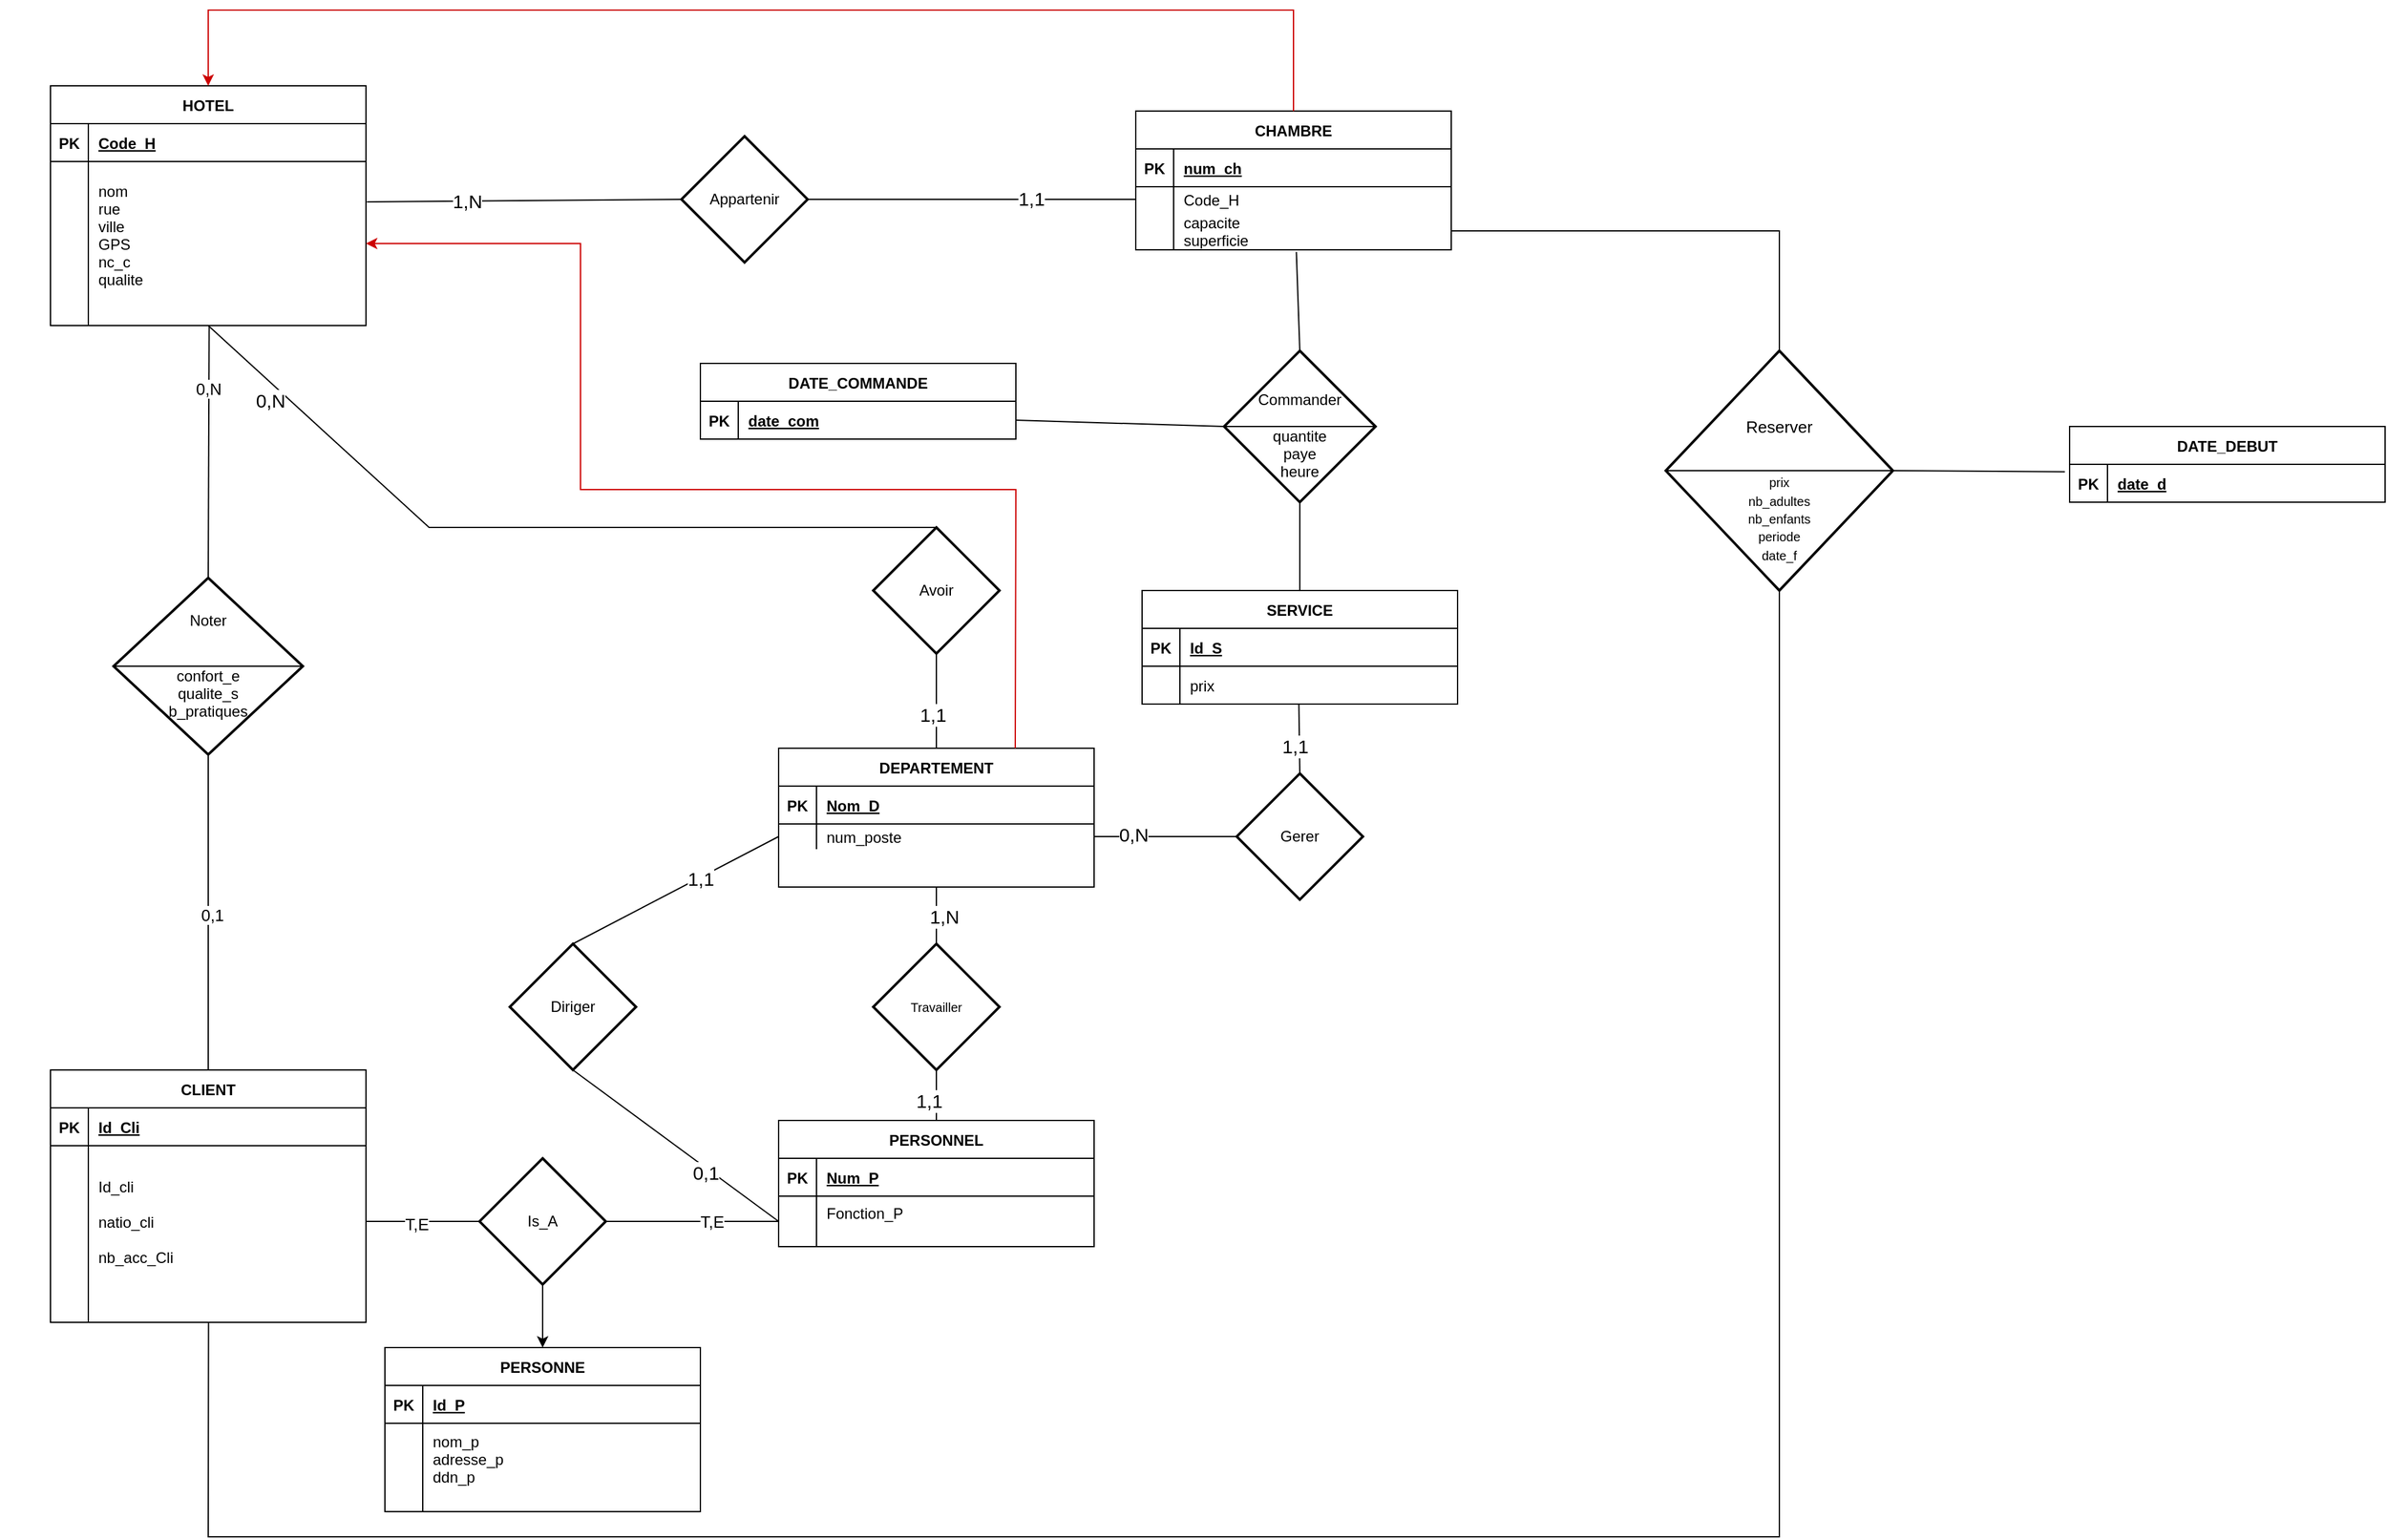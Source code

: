 <mxfile version="22.1.3" type="github">
  <diagram name="Page-1" id="8zFh8N0dXSdFzpwfQywQ">
    <mxGraphModel dx="3069" dy="2373" grid="1" gridSize="10" guides="1" tooltips="1" connect="1" arrows="1" fold="1" page="1" pageScale="1" pageWidth="827" pageHeight="1169" background="#FFFFFF" math="0" shadow="0">
      <root>
        <mxCell id="0" />
        <mxCell id="1" parent="0" />
        <mxCell id="OYuYef5FI9lCqOR2c31m-23" value="HOTEL" style="shape=table;startSize=30;container=1;collapsible=1;childLayout=tableLayout;fixedRows=1;rowLines=0;fontStyle=1;align=center;resizeLast=1;" parent="1" vertex="1">
          <mxGeometry width="250" height="190" as="geometry" />
        </mxCell>
        <mxCell id="OYuYef5FI9lCqOR2c31m-24" value="" style="shape=partialRectangle;collapsible=0;dropTarget=0;pointerEvents=0;fillColor=none;points=[[0,0.5],[1,0.5]];portConstraint=eastwest;top=0;left=0;right=0;bottom=1;" parent="OYuYef5FI9lCqOR2c31m-23" vertex="1">
          <mxGeometry y="30" width="250" height="30" as="geometry" />
        </mxCell>
        <mxCell id="OYuYef5FI9lCqOR2c31m-25" value="PK" style="shape=partialRectangle;overflow=hidden;connectable=0;fillColor=none;top=0;left=0;bottom=0;right=0;fontStyle=1;" parent="OYuYef5FI9lCqOR2c31m-24" vertex="1">
          <mxGeometry width="30" height="30" as="geometry">
            <mxRectangle width="30" height="30" as="alternateBounds" />
          </mxGeometry>
        </mxCell>
        <mxCell id="OYuYef5FI9lCqOR2c31m-26" value="Code_H" style="shape=partialRectangle;overflow=hidden;connectable=0;fillColor=none;top=0;left=0;bottom=0;right=0;align=left;spacingLeft=6;fontStyle=5;" parent="OYuYef5FI9lCqOR2c31m-24" vertex="1">
          <mxGeometry x="30" width="220" height="30" as="geometry">
            <mxRectangle width="220" height="30" as="alternateBounds" />
          </mxGeometry>
        </mxCell>
        <mxCell id="OYuYef5FI9lCqOR2c31m-27" value="" style="shape=partialRectangle;collapsible=0;dropTarget=0;pointerEvents=0;fillColor=none;points=[[0,0.5],[1,0.5]];portConstraint=eastwest;top=0;left=0;right=0;bottom=0;" parent="OYuYef5FI9lCqOR2c31m-23" vertex="1">
          <mxGeometry y="60" width="250" height="130" as="geometry" />
        </mxCell>
        <mxCell id="OYuYef5FI9lCqOR2c31m-28" value="" style="shape=partialRectangle;overflow=hidden;connectable=0;fillColor=none;top=0;left=0;bottom=0;right=0;" parent="OYuYef5FI9lCqOR2c31m-27" vertex="1">
          <mxGeometry width="30" height="130" as="geometry">
            <mxRectangle width="30" height="130" as="alternateBounds" />
          </mxGeometry>
        </mxCell>
        <mxCell id="OYuYef5FI9lCqOR2c31m-29" value="nom&#xa;rue&#xa;ville&#xa;GPS&#xa;nc_c&#xa;qualite&#xa;" style="shape=partialRectangle;overflow=hidden;connectable=0;fillColor=none;top=0;left=0;bottom=0;right=0;align=left;spacingLeft=6;" parent="OYuYef5FI9lCqOR2c31m-27" vertex="1">
          <mxGeometry x="30" width="220" height="130" as="geometry">
            <mxRectangle width="220" height="130" as="alternateBounds" />
          </mxGeometry>
        </mxCell>
        <mxCell id="_BZN1aDbOm-jzE_d8aBN-2" value="DEPARTEMENT" style="shape=table;startSize=30;container=1;collapsible=1;childLayout=tableLayout;fixedRows=1;rowLines=0;fontStyle=1;align=center;resizeLast=1;" parent="1" vertex="1">
          <mxGeometry x="577" y="525" width="250" height="110" as="geometry" />
        </mxCell>
        <mxCell id="_BZN1aDbOm-jzE_d8aBN-3" value="" style="shape=partialRectangle;collapsible=0;dropTarget=0;pointerEvents=0;fillColor=none;points=[[0,0.5],[1,0.5]];portConstraint=eastwest;top=0;left=0;right=0;bottom=1;" parent="_BZN1aDbOm-jzE_d8aBN-2" vertex="1">
          <mxGeometry y="30" width="250" height="30" as="geometry" />
        </mxCell>
        <mxCell id="_BZN1aDbOm-jzE_d8aBN-4" value="PK" style="shape=partialRectangle;overflow=hidden;connectable=0;fillColor=none;top=0;left=0;bottom=0;right=0;fontStyle=1;" parent="_BZN1aDbOm-jzE_d8aBN-3" vertex="1">
          <mxGeometry width="30" height="30" as="geometry">
            <mxRectangle width="30" height="30" as="alternateBounds" />
          </mxGeometry>
        </mxCell>
        <mxCell id="_BZN1aDbOm-jzE_d8aBN-5" value="Nom_D" style="shape=partialRectangle;overflow=hidden;connectable=0;fillColor=none;top=0;left=0;bottom=0;right=0;align=left;spacingLeft=6;fontStyle=5;" parent="_BZN1aDbOm-jzE_d8aBN-3" vertex="1">
          <mxGeometry x="30" width="220" height="30" as="geometry">
            <mxRectangle width="220" height="30" as="alternateBounds" />
          </mxGeometry>
        </mxCell>
        <mxCell id="_BZN1aDbOm-jzE_d8aBN-6" value="" style="shape=partialRectangle;collapsible=0;dropTarget=0;pointerEvents=0;fillColor=none;points=[[0,0.5],[1,0.5]];portConstraint=eastwest;top=0;left=0;right=0;bottom=0;" parent="_BZN1aDbOm-jzE_d8aBN-2" vertex="1">
          <mxGeometry y="60" width="250" height="20" as="geometry" />
        </mxCell>
        <mxCell id="_BZN1aDbOm-jzE_d8aBN-7" value="" style="shape=partialRectangle;overflow=hidden;connectable=0;fillColor=none;top=0;left=0;bottom=0;right=0;" parent="_BZN1aDbOm-jzE_d8aBN-6" vertex="1">
          <mxGeometry width="30" height="20" as="geometry">
            <mxRectangle width="30" height="20" as="alternateBounds" />
          </mxGeometry>
        </mxCell>
        <mxCell id="_BZN1aDbOm-jzE_d8aBN-8" value="num_poste" style="shape=partialRectangle;overflow=hidden;connectable=0;fillColor=none;top=0;left=0;bottom=0;right=0;align=left;spacingLeft=6;" parent="_BZN1aDbOm-jzE_d8aBN-6" vertex="1">
          <mxGeometry x="30" width="220" height="20" as="geometry">
            <mxRectangle width="220" height="20" as="alternateBounds" />
          </mxGeometry>
        </mxCell>
        <mxCell id="_BZN1aDbOm-jzE_d8aBN-9" value="PERSONNEL" style="shape=table;startSize=30;container=1;collapsible=1;childLayout=tableLayout;fixedRows=1;rowLines=0;fontStyle=1;align=center;resizeLast=1;" parent="1" vertex="1">
          <mxGeometry x="577" y="820" width="250" height="100" as="geometry" />
        </mxCell>
        <mxCell id="_BZN1aDbOm-jzE_d8aBN-10" value="" style="shape=partialRectangle;collapsible=0;dropTarget=0;pointerEvents=0;fillColor=none;points=[[0,0.5],[1,0.5]];portConstraint=eastwest;top=0;left=0;right=0;bottom=1;" parent="_BZN1aDbOm-jzE_d8aBN-9" vertex="1">
          <mxGeometry y="30" width="250" height="30" as="geometry" />
        </mxCell>
        <mxCell id="_BZN1aDbOm-jzE_d8aBN-11" value="PK" style="shape=partialRectangle;overflow=hidden;connectable=0;fillColor=none;top=0;left=0;bottom=0;right=0;fontStyle=1;" parent="_BZN1aDbOm-jzE_d8aBN-10" vertex="1">
          <mxGeometry width="30" height="30" as="geometry">
            <mxRectangle width="30" height="30" as="alternateBounds" />
          </mxGeometry>
        </mxCell>
        <mxCell id="_BZN1aDbOm-jzE_d8aBN-12" value="Num_P" style="shape=partialRectangle;overflow=hidden;connectable=0;fillColor=none;top=0;left=0;bottom=0;right=0;align=left;spacingLeft=6;fontStyle=5;" parent="_BZN1aDbOm-jzE_d8aBN-10" vertex="1">
          <mxGeometry x="30" width="220" height="30" as="geometry">
            <mxRectangle width="220" height="30" as="alternateBounds" />
          </mxGeometry>
        </mxCell>
        <mxCell id="_BZN1aDbOm-jzE_d8aBN-13" value="" style="shape=partialRectangle;collapsible=0;dropTarget=0;pointerEvents=0;fillColor=none;points=[[0,0.5],[1,0.5]];portConstraint=eastwest;top=0;left=0;right=0;bottom=0;" parent="_BZN1aDbOm-jzE_d8aBN-9" vertex="1">
          <mxGeometry y="60" width="250" height="40" as="geometry" />
        </mxCell>
        <mxCell id="_BZN1aDbOm-jzE_d8aBN-14" value="" style="shape=partialRectangle;overflow=hidden;connectable=0;fillColor=none;top=0;left=0;bottom=0;right=0;" parent="_BZN1aDbOm-jzE_d8aBN-13" vertex="1">
          <mxGeometry width="30" height="40" as="geometry">
            <mxRectangle width="30" height="40" as="alternateBounds" />
          </mxGeometry>
        </mxCell>
        <mxCell id="_BZN1aDbOm-jzE_d8aBN-15" value="Fonction_P&#xa;" style="shape=partialRectangle;overflow=hidden;connectable=0;fillColor=none;top=0;left=0;bottom=0;right=0;align=left;spacingLeft=6;" parent="_BZN1aDbOm-jzE_d8aBN-13" vertex="1">
          <mxGeometry x="30" width="220" height="40" as="geometry">
            <mxRectangle width="220" height="40" as="alternateBounds" />
          </mxGeometry>
        </mxCell>
        <mxCell id="_BZN1aDbOm-jzE_d8aBN-16" value="SERVICE" style="shape=table;startSize=30;container=1;collapsible=1;childLayout=tableLayout;fixedRows=1;rowLines=0;fontStyle=1;align=center;resizeLast=1;" parent="1" vertex="1">
          <mxGeometry x="865" y="400" width="250" height="90" as="geometry" />
        </mxCell>
        <mxCell id="_BZN1aDbOm-jzE_d8aBN-17" value="" style="shape=partialRectangle;collapsible=0;dropTarget=0;pointerEvents=0;fillColor=none;points=[[0,0.5],[1,0.5]];portConstraint=eastwest;top=0;left=0;right=0;bottom=1;" parent="_BZN1aDbOm-jzE_d8aBN-16" vertex="1">
          <mxGeometry y="30" width="250" height="30" as="geometry" />
        </mxCell>
        <mxCell id="_BZN1aDbOm-jzE_d8aBN-18" value="PK" style="shape=partialRectangle;overflow=hidden;connectable=0;fillColor=none;top=0;left=0;bottom=0;right=0;fontStyle=1;" parent="_BZN1aDbOm-jzE_d8aBN-17" vertex="1">
          <mxGeometry width="30" height="30" as="geometry">
            <mxRectangle width="30" height="30" as="alternateBounds" />
          </mxGeometry>
        </mxCell>
        <mxCell id="_BZN1aDbOm-jzE_d8aBN-19" value="Id_S" style="shape=partialRectangle;overflow=hidden;connectable=0;fillColor=none;top=0;left=0;bottom=0;right=0;align=left;spacingLeft=6;fontStyle=5;" parent="_BZN1aDbOm-jzE_d8aBN-17" vertex="1">
          <mxGeometry x="30" width="220" height="30" as="geometry">
            <mxRectangle width="220" height="30" as="alternateBounds" />
          </mxGeometry>
        </mxCell>
        <mxCell id="_BZN1aDbOm-jzE_d8aBN-20" value="" style="shape=partialRectangle;collapsible=0;dropTarget=0;pointerEvents=0;fillColor=none;points=[[0,0.5],[1,0.5]];portConstraint=eastwest;top=0;left=0;right=0;bottom=0;" parent="_BZN1aDbOm-jzE_d8aBN-16" vertex="1">
          <mxGeometry y="60" width="250" height="30" as="geometry" />
        </mxCell>
        <mxCell id="_BZN1aDbOm-jzE_d8aBN-21" value="" style="shape=partialRectangle;overflow=hidden;connectable=0;fillColor=none;top=0;left=0;bottom=0;right=0;" parent="_BZN1aDbOm-jzE_d8aBN-20" vertex="1">
          <mxGeometry width="30" height="30" as="geometry">
            <mxRectangle width="30" height="30" as="alternateBounds" />
          </mxGeometry>
        </mxCell>
        <mxCell id="_BZN1aDbOm-jzE_d8aBN-22" value="prix" style="shape=partialRectangle;overflow=hidden;connectable=0;fillColor=none;top=0;left=0;bottom=0;right=0;align=left;spacingLeft=6;" parent="_BZN1aDbOm-jzE_d8aBN-20" vertex="1">
          <mxGeometry x="30" width="220" height="30" as="geometry">
            <mxRectangle width="220" height="30" as="alternateBounds" />
          </mxGeometry>
        </mxCell>
        <mxCell id="_BZN1aDbOm-jzE_d8aBN-25" value="PERSONNE" style="shape=table;startSize=30;container=1;collapsible=1;childLayout=tableLayout;fixedRows=1;rowLines=0;fontStyle=1;align=center;resizeLast=1;" parent="1" vertex="1">
          <mxGeometry x="265" y="1000" width="250" height="130" as="geometry" />
        </mxCell>
        <mxCell id="_BZN1aDbOm-jzE_d8aBN-26" value="" style="shape=partialRectangle;collapsible=0;dropTarget=0;pointerEvents=0;fillColor=none;points=[[0,0.5],[1,0.5]];portConstraint=eastwest;top=0;left=0;right=0;bottom=1;" parent="_BZN1aDbOm-jzE_d8aBN-25" vertex="1">
          <mxGeometry y="30" width="250" height="30" as="geometry" />
        </mxCell>
        <mxCell id="_BZN1aDbOm-jzE_d8aBN-27" value="PK" style="shape=partialRectangle;overflow=hidden;connectable=0;fillColor=none;top=0;left=0;bottom=0;right=0;fontStyle=1;" parent="_BZN1aDbOm-jzE_d8aBN-26" vertex="1">
          <mxGeometry width="30" height="30" as="geometry">
            <mxRectangle width="30" height="30" as="alternateBounds" />
          </mxGeometry>
        </mxCell>
        <mxCell id="_BZN1aDbOm-jzE_d8aBN-28" value="Id_P" style="shape=partialRectangle;overflow=hidden;connectable=0;fillColor=none;top=0;left=0;bottom=0;right=0;align=left;spacingLeft=6;fontStyle=5;" parent="_BZN1aDbOm-jzE_d8aBN-26" vertex="1">
          <mxGeometry x="30" width="220" height="30" as="geometry">
            <mxRectangle width="220" height="30" as="alternateBounds" />
          </mxGeometry>
        </mxCell>
        <mxCell id="_BZN1aDbOm-jzE_d8aBN-29" value="" style="shape=partialRectangle;collapsible=0;dropTarget=0;pointerEvents=0;fillColor=none;points=[[0,0.5],[1,0.5]];portConstraint=eastwest;top=0;left=0;right=0;bottom=0;" parent="_BZN1aDbOm-jzE_d8aBN-25" vertex="1">
          <mxGeometry y="60" width="250" height="70" as="geometry" />
        </mxCell>
        <mxCell id="_BZN1aDbOm-jzE_d8aBN-30" value="" style="shape=partialRectangle;overflow=hidden;connectable=0;fillColor=none;top=0;left=0;bottom=0;right=0;" parent="_BZN1aDbOm-jzE_d8aBN-29" vertex="1">
          <mxGeometry width="30" height="70" as="geometry">
            <mxRectangle width="30" height="70" as="alternateBounds" />
          </mxGeometry>
        </mxCell>
        <mxCell id="_BZN1aDbOm-jzE_d8aBN-31" value="nom_p&#xa;adresse_p&#xa;ddn_p&#xa;" style="shape=partialRectangle;overflow=hidden;connectable=0;fillColor=none;top=0;left=0;bottom=0;right=0;align=left;spacingLeft=6;" parent="_BZN1aDbOm-jzE_d8aBN-29" vertex="1">
          <mxGeometry x="30" width="220" height="70" as="geometry">
            <mxRectangle width="220" height="70" as="alternateBounds" />
          </mxGeometry>
        </mxCell>
        <mxCell id="OYuYef5FI9lCqOR2c31m-13" value="CLIENT" style="shape=table;startSize=30;container=1;collapsible=1;childLayout=tableLayout;fixedRows=1;rowLines=0;fontStyle=1;align=center;resizeLast=1;" parent="1" vertex="1">
          <mxGeometry y="780" width="250" height="200" as="geometry" />
        </mxCell>
        <mxCell id="OYuYef5FI9lCqOR2c31m-14" value="" style="shape=partialRectangle;collapsible=0;dropTarget=0;pointerEvents=0;fillColor=none;points=[[0,0.5],[1,0.5]];portConstraint=eastwest;top=0;left=0;right=0;bottom=1;" parent="OYuYef5FI9lCqOR2c31m-13" vertex="1">
          <mxGeometry y="30" width="250" height="30" as="geometry" />
        </mxCell>
        <mxCell id="OYuYef5FI9lCqOR2c31m-15" value="PK" style="shape=partialRectangle;overflow=hidden;connectable=0;fillColor=none;top=0;left=0;bottom=0;right=0;fontStyle=1;" parent="OYuYef5FI9lCqOR2c31m-14" vertex="1">
          <mxGeometry width="30" height="30" as="geometry">
            <mxRectangle width="30" height="30" as="alternateBounds" />
          </mxGeometry>
        </mxCell>
        <mxCell id="OYuYef5FI9lCqOR2c31m-16" value="Id_Cli" style="shape=partialRectangle;overflow=hidden;connectable=0;fillColor=none;top=0;left=0;bottom=0;right=0;align=left;spacingLeft=6;fontStyle=5;" parent="OYuYef5FI9lCqOR2c31m-14" vertex="1">
          <mxGeometry x="30" width="220" height="30" as="geometry">
            <mxRectangle width="220" height="30" as="alternateBounds" />
          </mxGeometry>
        </mxCell>
        <mxCell id="OYuYef5FI9lCqOR2c31m-17" value="" style="shape=partialRectangle;collapsible=0;dropTarget=0;pointerEvents=0;fillColor=none;points=[[0,0.5],[1,0.5]];portConstraint=eastwest;top=0;left=0;right=0;bottom=0;" parent="OYuYef5FI9lCqOR2c31m-13" vertex="1">
          <mxGeometry y="60" width="250" height="120" as="geometry" />
        </mxCell>
        <mxCell id="OYuYef5FI9lCqOR2c31m-18" value="" style="shape=partialRectangle;overflow=hidden;connectable=0;fillColor=none;top=0;left=0;bottom=0;right=0;" parent="OYuYef5FI9lCqOR2c31m-17" vertex="1">
          <mxGeometry width="30" height="120" as="geometry">
            <mxRectangle width="30" height="120" as="alternateBounds" />
          </mxGeometry>
        </mxCell>
        <mxCell id="OYuYef5FI9lCqOR2c31m-19" value="Id_cli&#xa;&#xa;natio_cli&#xa;&#xa;nb_acc_Cli" style="shape=partialRectangle;overflow=hidden;connectable=0;fillColor=none;top=0;left=0;bottom=0;right=0;align=left;spacingLeft=6;" parent="OYuYef5FI9lCqOR2c31m-17" vertex="1">
          <mxGeometry x="30" width="220" height="120" as="geometry">
            <mxRectangle width="220" height="120" as="alternateBounds" />
          </mxGeometry>
        </mxCell>
        <mxCell id="OYuYef5FI9lCqOR2c31m-20" value="" style="shape=partialRectangle;collapsible=0;dropTarget=0;pointerEvents=0;fillColor=none;points=[[0,0.5],[1,0.5]];portConstraint=eastwest;top=0;left=0;right=0;bottom=0;" parent="OYuYef5FI9lCqOR2c31m-13" vertex="1">
          <mxGeometry y="180" width="250" height="20" as="geometry" />
        </mxCell>
        <mxCell id="OYuYef5FI9lCqOR2c31m-21" value="" style="shape=partialRectangle;overflow=hidden;connectable=0;fillColor=none;top=0;left=0;bottom=0;right=0;" parent="OYuYef5FI9lCqOR2c31m-20" vertex="1">
          <mxGeometry width="30" height="20" as="geometry">
            <mxRectangle width="30" height="20" as="alternateBounds" />
          </mxGeometry>
        </mxCell>
        <mxCell id="OYuYef5FI9lCqOR2c31m-22" value="" style="shape=partialRectangle;overflow=hidden;connectable=0;fillColor=none;top=0;left=0;bottom=0;right=0;align=left;spacingLeft=6;" parent="OYuYef5FI9lCqOR2c31m-20" vertex="1">
          <mxGeometry x="30" width="220" height="20" as="geometry">
            <mxRectangle width="220" height="20" as="alternateBounds" />
          </mxGeometry>
        </mxCell>
        <mxCell id="OYuYef5FI9lCqOR2c31m-3" value="CHAMBRE" style="shape=table;startSize=30;container=1;collapsible=1;childLayout=tableLayout;fixedRows=1;rowLines=0;fontStyle=1;align=center;resizeLast=1;" parent="1" vertex="1">
          <mxGeometry x="860" y="20" width="250" height="110" as="geometry" />
        </mxCell>
        <mxCell id="OYuYef5FI9lCqOR2c31m-4" value="" style="shape=partialRectangle;collapsible=0;dropTarget=0;pointerEvents=0;fillColor=none;points=[[0,0.5],[1,0.5]];portConstraint=eastwest;top=0;left=0;right=0;bottom=1;" parent="OYuYef5FI9lCqOR2c31m-3" vertex="1">
          <mxGeometry y="30" width="250" height="30" as="geometry" />
        </mxCell>
        <mxCell id="OYuYef5FI9lCqOR2c31m-5" value="PK" style="shape=partialRectangle;overflow=hidden;connectable=0;fillColor=none;top=0;left=0;bottom=0;right=0;fontStyle=1;" parent="OYuYef5FI9lCqOR2c31m-4" vertex="1">
          <mxGeometry width="30" height="30" as="geometry">
            <mxRectangle width="30" height="30" as="alternateBounds" />
          </mxGeometry>
        </mxCell>
        <mxCell id="OYuYef5FI9lCqOR2c31m-6" value="num_ch" style="shape=partialRectangle;overflow=hidden;connectable=0;fillColor=none;top=0;left=0;bottom=0;right=0;align=left;spacingLeft=6;fontStyle=5;" parent="OYuYef5FI9lCqOR2c31m-4" vertex="1">
          <mxGeometry x="30" width="220" height="30" as="geometry">
            <mxRectangle width="220" height="30" as="alternateBounds" />
          </mxGeometry>
        </mxCell>
        <mxCell id="OYuYef5FI9lCqOR2c31m-7" value="" style="shape=partialRectangle;collapsible=0;dropTarget=0;pointerEvents=0;fillColor=none;points=[[0,0.5],[1,0.5]];portConstraint=eastwest;top=0;left=0;right=0;bottom=0;" parent="OYuYef5FI9lCqOR2c31m-3" vertex="1">
          <mxGeometry y="60" width="250" height="20" as="geometry" />
        </mxCell>
        <mxCell id="OYuYef5FI9lCqOR2c31m-8" value="" style="shape=partialRectangle;overflow=hidden;connectable=0;fillColor=none;top=0;left=0;bottom=0;right=0;" parent="OYuYef5FI9lCqOR2c31m-7" vertex="1">
          <mxGeometry width="30" height="20" as="geometry">
            <mxRectangle width="30" height="20" as="alternateBounds" />
          </mxGeometry>
        </mxCell>
        <mxCell id="OYuYef5FI9lCqOR2c31m-9" value="Code_H" style="shape=partialRectangle;overflow=hidden;connectable=0;fillColor=none;top=0;left=0;bottom=0;right=0;align=left;spacingLeft=6;" parent="OYuYef5FI9lCqOR2c31m-7" vertex="1">
          <mxGeometry x="30" width="220" height="20" as="geometry">
            <mxRectangle width="220" height="20" as="alternateBounds" />
          </mxGeometry>
        </mxCell>
        <mxCell id="OYuYef5FI9lCqOR2c31m-10" value="" style="shape=partialRectangle;collapsible=0;dropTarget=0;pointerEvents=0;fillColor=none;points=[[0,0.5],[1,0.5]];portConstraint=eastwest;top=0;left=0;right=0;bottom=0;" parent="OYuYef5FI9lCqOR2c31m-3" vertex="1">
          <mxGeometry y="80" width="250" height="30" as="geometry" />
        </mxCell>
        <mxCell id="OYuYef5FI9lCqOR2c31m-11" value="" style="shape=partialRectangle;overflow=hidden;connectable=0;fillColor=none;top=0;left=0;bottom=0;right=0;" parent="OYuYef5FI9lCqOR2c31m-10" vertex="1">
          <mxGeometry width="30" height="30" as="geometry">
            <mxRectangle width="30" height="30" as="alternateBounds" />
          </mxGeometry>
        </mxCell>
        <mxCell id="OYuYef5FI9lCqOR2c31m-12" value="capacite&#xa;superficie&#xa;" style="shape=partialRectangle;overflow=hidden;connectable=0;fillColor=none;top=0;left=0;bottom=0;right=0;align=left;spacingLeft=6;" parent="OYuYef5FI9lCqOR2c31m-10" vertex="1">
          <mxGeometry x="30" width="220" height="30" as="geometry">
            <mxRectangle width="220" height="30" as="alternateBounds" />
          </mxGeometry>
        </mxCell>
        <mxCell id="_BZN1aDbOm-jzE_d8aBN-36" value="" style="endArrow=none;html=1;rounded=0;entryX=0;entryY=0.5;entryDx=0;entryDy=0;exitX=0;exitY=0.5;exitDx=0;exitDy=0;exitPerimeter=0;" parent="1" source="_BZN1aDbOm-jzE_d8aBN-46" target="_BZN1aDbOm-jzE_d8aBN-13" edge="1">
          <mxGeometry width="50" height="50" relative="1" as="geometry">
            <mxPoint x="950" y="480" as="sourcePoint" />
            <mxPoint x="790" y="260" as="targetPoint" />
            <Array as="points" />
          </mxGeometry>
        </mxCell>
        <mxCell id="JAYPc2fzWHW8Z4yqoVgX-15" value="&lt;span style=&quot;font-size: 13px;&quot;&gt;T,E&lt;/span&gt;" style="edgeLabel;html=1;align=center;verticalAlign=middle;resizable=0;points=[];" vertex="1" connectable="0" parent="_BZN1aDbOm-jzE_d8aBN-36">
          <mxGeometry x="0.553" y="-5" relative="1" as="geometry">
            <mxPoint y="-5" as="offset" />
          </mxGeometry>
        </mxCell>
        <mxCell id="_BZN1aDbOm-jzE_d8aBN-38" value="&lt;font style=&quot;font-size: 10px;&quot;&gt;&lt;font style=&quot;font-size: 13px;&quot;&gt;&lt;br&gt;&lt;br&gt;Reserver&lt;/font&gt;&lt;br&gt;&lt;br&gt;&lt;span style=&quot;&quot;&gt;&lt;br&gt;prix&lt;/span&gt;&lt;br&gt;&lt;span style=&quot;&quot;&gt;nb_adultes&lt;/span&gt;&lt;br&gt;&lt;span style=&quot;&quot;&gt;nb_enfants&lt;/span&gt;&lt;br&gt;&lt;span style=&quot;&quot;&gt;periode&lt;br&gt;date_f&lt;br&gt;&lt;/span&gt;&lt;/font&gt;" style="strokeWidth=2;html=1;shape=mxgraph.flowchart.decision;whiteSpace=wrap;" parent="1" vertex="1">
          <mxGeometry x="1280" y="210" width="180" height="190" as="geometry" />
        </mxCell>
        <mxCell id="_BZN1aDbOm-jzE_d8aBN-40" value="&lt;br&gt;Commander&lt;br&gt;&lt;br&gt;quantite&lt;br&gt;paye&lt;br&gt;heure" style="strokeWidth=2;html=1;shape=mxgraph.flowchart.decision;whiteSpace=wrap;" parent="1" vertex="1">
          <mxGeometry x="930" y="210" width="120" height="120" as="geometry" />
        </mxCell>
        <mxCell id="_BZN1aDbOm-jzE_d8aBN-41" value="Noter&lt;br&gt;&lt;br&gt;&lt;br&gt;confort_e&lt;br&gt;qualite_s&lt;br&gt;b_pratiques" style="strokeWidth=2;html=1;shape=mxgraph.flowchart.decision;whiteSpace=wrap;" parent="1" vertex="1">
          <mxGeometry x="50" y="390" width="150" height="140" as="geometry" />
        </mxCell>
        <mxCell id="_BZN1aDbOm-jzE_d8aBN-42" value="Avoir" style="strokeWidth=2;html=1;shape=mxgraph.flowchart.decision;whiteSpace=wrap;" parent="1" vertex="1">
          <mxGeometry x="652" y="350" width="100" height="100" as="geometry" />
        </mxCell>
        <mxCell id="_BZN1aDbOm-jzE_d8aBN-43" value="Gerer" style="strokeWidth=2;html=1;shape=mxgraph.flowchart.decision;whiteSpace=wrap;" parent="1" vertex="1">
          <mxGeometry x="940" y="545" width="100" height="100" as="geometry" />
        </mxCell>
        <mxCell id="_BZN1aDbOm-jzE_d8aBN-44" value="Diriger" style="strokeWidth=2;html=1;shape=mxgraph.flowchart.decision;whiteSpace=wrap;" parent="1" vertex="1">
          <mxGeometry x="364" y="680" width="100" height="100" as="geometry" />
        </mxCell>
        <mxCell id="_BZN1aDbOm-jzE_d8aBN-45" value="&lt;font size=&quot;1&quot;&gt;Travailler&lt;/font&gt;" style="strokeWidth=2;html=1;shape=mxgraph.flowchart.decision;whiteSpace=wrap;" parent="1" vertex="1">
          <mxGeometry x="652" y="680" width="100" height="100" as="geometry" />
        </mxCell>
        <mxCell id="_BZN1aDbOm-jzE_d8aBN-46" value="Is_A" style="strokeWidth=2;html=1;shape=mxgraph.flowchart.decision;whiteSpace=wrap;" parent="1" vertex="1">
          <mxGeometry x="340" y="850" width="100" height="100" as="geometry" />
        </mxCell>
        <mxCell id="_BZN1aDbOm-jzE_d8aBN-39" value="Appartenir" style="strokeWidth=2;html=1;shape=mxgraph.flowchart.decision;whiteSpace=wrap;" parent="1" vertex="1">
          <mxGeometry x="500" y="40" width="100" height="100" as="geometry" />
        </mxCell>
        <mxCell id="_BZN1aDbOm-jzE_d8aBN-49" value="" style="endArrow=none;html=1;rounded=0;entryX=1;entryY=0.5;entryDx=0;entryDy=0;entryPerimeter=0;exitX=0;exitY=0.5;exitDx=0;exitDy=0;" parent="1" source="OYuYef5FI9lCqOR2c31m-7" target="_BZN1aDbOm-jzE_d8aBN-39" edge="1">
          <mxGeometry width="50" height="50" relative="1" as="geometry">
            <mxPoint x="520" y="-25" as="sourcePoint" />
            <mxPoint x="460" y="135" as="targetPoint" />
          </mxGeometry>
        </mxCell>
        <mxCell id="_BZN1aDbOm-jzE_d8aBN-51" value="&lt;font style=&quot;font-size: 15px;&quot;&gt;1,1&lt;/font&gt;" style="edgeLabel;html=1;align=center;verticalAlign=middle;resizable=0;points=[];" parent="_BZN1aDbOm-jzE_d8aBN-49" vertex="1" connectable="0">
          <mxGeometry x="-0.351" y="-1" relative="1" as="geometry">
            <mxPoint x="1" as="offset" />
          </mxGeometry>
        </mxCell>
        <mxCell id="_BZN1aDbOm-jzE_d8aBN-53" value="" style="endArrow=none;html=1;rounded=0;exitX=1.003;exitY=0.246;exitDx=0;exitDy=0;entryX=0;entryY=0.5;entryDx=0;entryDy=0;entryPerimeter=0;exitPerimeter=0;" parent="1" source="OYuYef5FI9lCqOR2c31m-27" target="_BZN1aDbOm-jzE_d8aBN-39" edge="1">
          <mxGeometry width="50" height="50" relative="1" as="geometry">
            <mxPoint x="280" y="70" as="sourcePoint" />
            <mxPoint x="390" y="190" as="targetPoint" />
          </mxGeometry>
        </mxCell>
        <mxCell id="_BZN1aDbOm-jzE_d8aBN-54" value="&lt;font style=&quot;font-size: 15px;&quot;&gt;1,N&lt;/font&gt;" style="edgeLabel;html=1;align=center;verticalAlign=middle;resizable=0;points=[];" parent="_BZN1aDbOm-jzE_d8aBN-53" vertex="1" connectable="0">
          <mxGeometry x="-0.363" y="1" relative="1" as="geometry">
            <mxPoint as="offset" />
          </mxGeometry>
        </mxCell>
        <mxCell id="_BZN1aDbOm-jzE_d8aBN-57" value="" style="endArrow=none;html=1;rounded=0;exitX=0.5;exitY=0;exitDx=0;exitDy=0;entryX=0.5;entryY=1;entryDx=0;entryDy=0;entryPerimeter=0;" parent="1" source="_BZN1aDbOm-jzE_d8aBN-2" target="_BZN1aDbOm-jzE_d8aBN-42" edge="1">
          <mxGeometry width="50" height="50" relative="1" as="geometry">
            <mxPoint x="370" y="580" as="sourcePoint" />
            <mxPoint x="420" y="530" as="targetPoint" />
          </mxGeometry>
        </mxCell>
        <mxCell id="_BZN1aDbOm-jzE_d8aBN-59" value="&lt;font style=&quot;font-size: 15px;&quot;&gt;1,1&lt;br&gt;&lt;/font&gt;" style="edgeLabel;html=1;align=center;verticalAlign=middle;resizable=0;points=[];" parent="_BZN1aDbOm-jzE_d8aBN-57" vertex="1" connectable="0">
          <mxGeometry x="-0.268" y="3" relative="1" as="geometry">
            <mxPoint as="offset" />
          </mxGeometry>
        </mxCell>
        <mxCell id="_BZN1aDbOm-jzE_d8aBN-58" value="" style="endArrow=none;html=1;rounded=0;exitX=0.5;exitY=0;exitDx=0;exitDy=0;exitPerimeter=0;entryX=0.501;entryY=1.002;entryDx=0;entryDy=0;entryPerimeter=0;" parent="1" source="_BZN1aDbOm-jzE_d8aBN-42" target="OYuYef5FI9lCqOR2c31m-27" edge="1">
          <mxGeometry width="50" height="50" relative="1" as="geometry">
            <mxPoint x="135" y="485" as="sourcePoint" />
            <mxPoint x="220" y="320" as="targetPoint" />
            <Array as="points">
              <mxPoint x="300" y="350" />
            </Array>
          </mxGeometry>
        </mxCell>
        <mxCell id="_BZN1aDbOm-jzE_d8aBN-60" value="&lt;font style=&quot;font-size: 15px;&quot;&gt;0,N&lt;/font&gt;" style="edgeLabel;html=1;align=center;verticalAlign=middle;resizable=0;points=[];" parent="_BZN1aDbOm-jzE_d8aBN-58" vertex="1" connectable="0">
          <mxGeometry x="0.203" y="-7" relative="1" as="geometry">
            <mxPoint x="-144" y="-94" as="offset" />
          </mxGeometry>
        </mxCell>
        <mxCell id="_BZN1aDbOm-jzE_d8aBN-62" value="" style="endArrow=none;html=1;rounded=0;entryX=0.5;entryY=0;entryDx=0;entryDy=0;entryPerimeter=0;exitX=0.5;exitY=1;exitDx=0;exitDy=0;" parent="1" source="_BZN1aDbOm-jzE_d8aBN-2" target="_BZN1aDbOm-jzE_d8aBN-45" edge="1">
          <mxGeometry width="50" height="50" relative="1" as="geometry">
            <mxPoint x="370" y="570" as="sourcePoint" />
            <mxPoint x="420" y="520" as="targetPoint" />
          </mxGeometry>
        </mxCell>
        <mxCell id="_BZN1aDbOm-jzE_d8aBN-64" value="&lt;font style=&quot;font-size: 15px;&quot;&gt;1,N&lt;/font&gt;" style="edgeLabel;html=1;align=center;verticalAlign=middle;resizable=0;points=[];" parent="_BZN1aDbOm-jzE_d8aBN-62" vertex="1" connectable="0">
          <mxGeometry x="0.04" y="6" relative="1" as="geometry">
            <mxPoint y="-1" as="offset" />
          </mxGeometry>
        </mxCell>
        <mxCell id="_BZN1aDbOm-jzE_d8aBN-63" value="" style="endArrow=none;html=1;rounded=0;entryX=0.5;entryY=0;entryDx=0;entryDy=0;exitX=0.5;exitY=1;exitDx=0;exitDy=0;exitPerimeter=0;" parent="1" source="_BZN1aDbOm-jzE_d8aBN-45" target="_BZN1aDbOm-jzE_d8aBN-9" edge="1">
          <mxGeometry width="50" height="50" relative="1" as="geometry">
            <mxPoint x="677" y="580" as="sourcePoint" />
            <mxPoint x="667" y="765" as="targetPoint" />
          </mxGeometry>
        </mxCell>
        <mxCell id="_BZN1aDbOm-jzE_d8aBN-65" value="&lt;font style=&quot;font-size: 15px;&quot;&gt;1,1&lt;/font&gt;" style="edgeLabel;html=1;align=center;verticalAlign=middle;resizable=0;points=[];" parent="_BZN1aDbOm-jzE_d8aBN-63" vertex="1" connectable="0">
          <mxGeometry x="0.152" y="-6" relative="1" as="geometry">
            <mxPoint y="1" as="offset" />
          </mxGeometry>
        </mxCell>
        <mxCell id="_BZN1aDbOm-jzE_d8aBN-66" value="" style="endArrow=none;html=1;rounded=0;entryX=0;entryY=0.5;entryDx=0;entryDy=0;exitX=0.5;exitY=1;exitDx=0;exitDy=0;exitPerimeter=0;" parent="1" source="_BZN1aDbOm-jzE_d8aBN-44" target="_BZN1aDbOm-jzE_d8aBN-13" edge="1">
          <mxGeometry width="50" height="50" relative="1" as="geometry">
            <mxPoint x="360" y="570" as="sourcePoint" />
            <mxPoint x="410" y="520" as="targetPoint" />
          </mxGeometry>
        </mxCell>
        <mxCell id="_BZN1aDbOm-jzE_d8aBN-69" value="&lt;font style=&quot;font-size: 15px;&quot;&gt;0,1&lt;br&gt;&lt;/font&gt;" style="edgeLabel;html=1;align=center;verticalAlign=middle;resizable=0;points=[];" parent="_BZN1aDbOm-jzE_d8aBN-66" vertex="1" connectable="0">
          <mxGeometry x="0.297" y="-3" relative="1" as="geometry">
            <mxPoint x="1" as="offset" />
          </mxGeometry>
        </mxCell>
        <mxCell id="_BZN1aDbOm-jzE_d8aBN-67" value="" style="endArrow=none;html=1;rounded=0;entryX=0;entryY=0.5;entryDx=0;entryDy=0;exitX=0.5;exitY=0;exitDx=0;exitDy=0;exitPerimeter=0;" parent="1" source="_BZN1aDbOm-jzE_d8aBN-44" target="_BZN1aDbOm-jzE_d8aBN-6" edge="1">
          <mxGeometry width="50" height="50" relative="1" as="geometry">
            <mxPoint x="-170" y="750" as="sourcePoint" />
            <mxPoint x="10" y="870" as="targetPoint" />
          </mxGeometry>
        </mxCell>
        <mxCell id="_BZN1aDbOm-jzE_d8aBN-68" value="&lt;font style=&quot;font-size: 15px;&quot;&gt;1,1&lt;/font&gt;" style="edgeLabel;html=1;align=center;verticalAlign=middle;resizable=0;points=[];" parent="_BZN1aDbOm-jzE_d8aBN-67" vertex="1" connectable="0">
          <mxGeometry x="0.258" y="-1" relative="1" as="geometry">
            <mxPoint x="-2" as="offset" />
          </mxGeometry>
        </mxCell>
        <mxCell id="_BZN1aDbOm-jzE_d8aBN-70" value="" style="endArrow=none;html=1;rounded=0;exitX=1;exitY=0.5;exitDx=0;exitDy=0;entryX=0;entryY=0.5;entryDx=0;entryDy=0;entryPerimeter=0;" parent="1" source="_BZN1aDbOm-jzE_d8aBN-6" target="_BZN1aDbOm-jzE_d8aBN-43" edge="1">
          <mxGeometry width="50" height="50" relative="1" as="geometry">
            <mxPoint x="360" y="720" as="sourcePoint" />
            <mxPoint x="410" y="670" as="targetPoint" />
          </mxGeometry>
        </mxCell>
        <mxCell id="_BZN1aDbOm-jzE_d8aBN-72" value="&lt;font style=&quot;font-size: 15px;&quot;&gt;0,N&lt;/font&gt;" style="edgeLabel;html=1;align=center;verticalAlign=middle;resizable=0;points=[];" parent="_BZN1aDbOm-jzE_d8aBN-70" vertex="1" connectable="0">
          <mxGeometry x="-0.478" y="2" relative="1" as="geometry">
            <mxPoint x="1" as="offset" />
          </mxGeometry>
        </mxCell>
        <mxCell id="_BZN1aDbOm-jzE_d8aBN-71" value="" style="endArrow=none;html=1;rounded=0;entryX=0.5;entryY=0;entryDx=0;entryDy=0;entryPerimeter=0;exitX=0.497;exitY=1;exitDx=0;exitDy=0;exitPerimeter=0;" parent="1" source="_BZN1aDbOm-jzE_d8aBN-20" target="_BZN1aDbOm-jzE_d8aBN-43" edge="1">
          <mxGeometry width="50" height="50" relative="1" as="geometry">
            <mxPoint x="1190" y="590" as="sourcePoint" />
            <mxPoint x="1130" y="600" as="targetPoint" />
            <Array as="points" />
          </mxGeometry>
        </mxCell>
        <mxCell id="_BZN1aDbOm-jzE_d8aBN-73" value="&lt;font style=&quot;font-size: 15px;&quot;&gt;1,1&lt;/font&gt;" style="edgeLabel;html=1;align=center;verticalAlign=middle;resizable=0;points=[];" parent="_BZN1aDbOm-jzE_d8aBN-71" vertex="1" connectable="0">
          <mxGeometry x="0.184" y="-4" relative="1" as="geometry">
            <mxPoint as="offset" />
          </mxGeometry>
        </mxCell>
        <mxCell id="_BZN1aDbOm-jzE_d8aBN-75" value="" style="endArrow=none;html=1;rounded=0;entryX=0;entryY=0.5;entryDx=0;entryDy=0;entryPerimeter=0;exitX=1;exitY=0.5;exitDx=0;exitDy=0;" parent="1" source="OYuYef5FI9lCqOR2c31m-17" target="_BZN1aDbOm-jzE_d8aBN-46" edge="1">
          <mxGeometry width="50" height="50" relative="1" as="geometry">
            <mxPoint x="300" y="810" as="sourcePoint" />
            <mxPoint x="410" y="710" as="targetPoint" />
          </mxGeometry>
        </mxCell>
        <mxCell id="_BZN1aDbOm-jzE_d8aBN-76" value="DATE_COMMANDE" style="shape=table;startSize=30;container=1;collapsible=1;childLayout=tableLayout;fixedRows=1;rowLines=0;fontStyle=1;align=center;resizeLast=1;" parent="1" vertex="1">
          <mxGeometry x="515" y="220" width="250" height="60" as="geometry" />
        </mxCell>
        <mxCell id="_BZN1aDbOm-jzE_d8aBN-77" value="" style="shape=partialRectangle;collapsible=0;dropTarget=0;pointerEvents=0;fillColor=none;points=[[0,0.5],[1,0.5]];portConstraint=eastwest;top=0;left=0;right=0;bottom=1;" parent="_BZN1aDbOm-jzE_d8aBN-76" vertex="1">
          <mxGeometry y="30" width="250" height="30" as="geometry" />
        </mxCell>
        <mxCell id="_BZN1aDbOm-jzE_d8aBN-78" value="PK" style="shape=partialRectangle;overflow=hidden;connectable=0;fillColor=none;top=0;left=0;bottom=0;right=0;fontStyle=1;" parent="_BZN1aDbOm-jzE_d8aBN-77" vertex="1">
          <mxGeometry width="30" height="30" as="geometry">
            <mxRectangle width="30" height="30" as="alternateBounds" />
          </mxGeometry>
        </mxCell>
        <mxCell id="_BZN1aDbOm-jzE_d8aBN-79" value="date_com" style="shape=partialRectangle;overflow=hidden;connectable=0;fillColor=none;top=0;left=0;bottom=0;right=0;align=left;spacingLeft=6;fontStyle=5;" parent="_BZN1aDbOm-jzE_d8aBN-77" vertex="1">
          <mxGeometry x="30" width="220" height="30" as="geometry">
            <mxRectangle width="220" height="30" as="alternateBounds" />
          </mxGeometry>
        </mxCell>
        <mxCell id="_BZN1aDbOm-jzE_d8aBN-90" value="DATE_DEBUT" style="shape=table;startSize=30;container=1;collapsible=1;childLayout=tableLayout;fixedRows=1;rowLines=0;fontStyle=1;align=center;resizeLast=1;" parent="1" vertex="1">
          <mxGeometry x="1600" y="270" width="250" height="60" as="geometry" />
        </mxCell>
        <mxCell id="_BZN1aDbOm-jzE_d8aBN-91" value="" style="shape=partialRectangle;collapsible=0;dropTarget=0;pointerEvents=0;fillColor=none;points=[[0,0.5],[1,0.5]];portConstraint=eastwest;top=0;left=0;right=0;bottom=1;" parent="_BZN1aDbOm-jzE_d8aBN-90" vertex="1">
          <mxGeometry y="30" width="250" height="30" as="geometry" />
        </mxCell>
        <mxCell id="_BZN1aDbOm-jzE_d8aBN-92" value="PK" style="shape=partialRectangle;overflow=hidden;connectable=0;fillColor=none;top=0;left=0;bottom=0;right=0;fontStyle=1;" parent="_BZN1aDbOm-jzE_d8aBN-91" vertex="1">
          <mxGeometry width="30" height="30" as="geometry">
            <mxRectangle width="30" height="30" as="alternateBounds" />
          </mxGeometry>
        </mxCell>
        <mxCell id="_BZN1aDbOm-jzE_d8aBN-93" value="date_d" style="shape=partialRectangle;overflow=hidden;connectable=0;fillColor=none;top=0;left=0;bottom=0;right=0;align=left;spacingLeft=6;fontStyle=5;" parent="_BZN1aDbOm-jzE_d8aBN-91" vertex="1">
          <mxGeometry x="30" width="220" height="30" as="geometry">
            <mxRectangle width="220" height="30" as="alternateBounds" />
          </mxGeometry>
        </mxCell>
        <mxCell id="_BZN1aDbOm-jzE_d8aBN-94" value="" style="endArrow=none;html=1;rounded=0;exitX=0.509;exitY=1.056;exitDx=0;exitDy=0;entryX=0.5;entryY=0;entryDx=0;entryDy=0;entryPerimeter=0;exitPerimeter=0;" parent="1" source="OYuYef5FI9lCqOR2c31m-10" target="_BZN1aDbOm-jzE_d8aBN-40" edge="1">
          <mxGeometry width="50" height="50" relative="1" as="geometry">
            <mxPoint x="360" y="480" as="sourcePoint" />
            <mxPoint x="410" y="430" as="targetPoint" />
          </mxGeometry>
        </mxCell>
        <mxCell id="_BZN1aDbOm-jzE_d8aBN-95" value="" style="endArrow=none;html=1;rounded=0;exitX=1;exitY=0.5;exitDx=0;exitDy=0;entryX=0;entryY=0.5;entryDx=0;entryDy=0;entryPerimeter=0;" parent="1" source="_BZN1aDbOm-jzE_d8aBN-77" target="_BZN1aDbOm-jzE_d8aBN-40" edge="1">
          <mxGeometry width="50" height="50" relative="1" as="geometry">
            <mxPoint x="320" y="390" as="sourcePoint" />
            <mxPoint x="370" y="340" as="targetPoint" />
          </mxGeometry>
        </mxCell>
        <mxCell id="_BZN1aDbOm-jzE_d8aBN-96" value="" style="endArrow=none;html=1;rounded=0;exitX=0.5;exitY=1;exitDx=0;exitDy=0;exitPerimeter=0;entryX=0.5;entryY=0;entryDx=0;entryDy=0;" parent="1" source="_BZN1aDbOm-jzE_d8aBN-40" target="_BZN1aDbOm-jzE_d8aBN-16" edge="1">
          <mxGeometry width="50" height="50" relative="1" as="geometry">
            <mxPoint x="320" y="390" as="sourcePoint" />
            <mxPoint x="370" y="340" as="targetPoint" />
          </mxGeometry>
        </mxCell>
        <mxCell id="EN8pu2cue910TcdHk2F5-1" value="" style="endArrow=none;html=1;rounded=0;exitX=0;exitY=0.5;exitDx=0;exitDy=0;exitPerimeter=0;entryX=1;entryY=0.5;entryDx=0;entryDy=0;entryPerimeter=0;elbow=vertical;" parent="1" source="_BZN1aDbOm-jzE_d8aBN-38" target="_BZN1aDbOm-jzE_d8aBN-38" edge="1">
          <mxGeometry width="50" height="50" relative="1" as="geometry">
            <mxPoint x="790" y="480" as="sourcePoint" />
            <mxPoint x="840" y="430" as="targetPoint" />
          </mxGeometry>
        </mxCell>
        <mxCell id="EN8pu2cue910TcdHk2F5-2" value="" style="endArrow=none;html=1;rounded=0;entryX=1;entryY=0.5;entryDx=0;entryDy=0;entryPerimeter=0;exitX=0;exitY=0.5;exitDx=0;exitDy=0;exitPerimeter=0;" parent="1" source="_BZN1aDbOm-jzE_d8aBN-41" target="_BZN1aDbOm-jzE_d8aBN-41" edge="1">
          <mxGeometry width="50" height="50" relative="1" as="geometry">
            <mxPoint x="890" y="590" as="sourcePoint" />
            <mxPoint x="940" y="540" as="targetPoint" />
          </mxGeometry>
        </mxCell>
        <mxCell id="EN8pu2cue910TcdHk2F5-3" value="" style="endArrow=none;html=1;rounded=0;exitX=0;exitY=0.5;exitDx=0;exitDy=0;exitPerimeter=0;entryX=1;entryY=0.5;entryDx=0;entryDy=0;entryPerimeter=0;" parent="1" source="_BZN1aDbOm-jzE_d8aBN-40" target="_BZN1aDbOm-jzE_d8aBN-40" edge="1">
          <mxGeometry width="50" height="50" relative="1" as="geometry">
            <mxPoint x="740" y="370" as="sourcePoint" />
            <mxPoint x="790" y="320" as="targetPoint" />
          </mxGeometry>
        </mxCell>
        <mxCell id="JAYPc2fzWHW8Z4yqoVgX-1" value="" style="endArrow=none;html=1;rounded=0;entryX=0.5;entryY=0;entryDx=0;entryDy=0;exitX=0.5;exitY=1;exitDx=0;exitDy=0;exitPerimeter=0;" edge="1" parent="1" source="_BZN1aDbOm-jzE_d8aBN-41" target="OYuYef5FI9lCqOR2c31m-13">
          <mxGeometry width="50" height="50" relative="1" as="geometry">
            <mxPoint x="410" y="510" as="sourcePoint" />
            <mxPoint x="460" y="460" as="targetPoint" />
          </mxGeometry>
        </mxCell>
        <mxCell id="JAYPc2fzWHW8Z4yqoVgX-7" value="&lt;font style=&quot;font-size: 13px;&quot;&gt;0,1&lt;br&gt;&lt;/font&gt;" style="edgeLabel;html=1;align=center;verticalAlign=middle;resizable=0;points=[];" vertex="1" connectable="0" parent="JAYPc2fzWHW8Z4yqoVgX-1">
          <mxGeometry x="0.037" y="-1" relative="1" as="geometry">
            <mxPoint x="4" y="-3" as="offset" />
          </mxGeometry>
        </mxCell>
        <mxCell id="JAYPc2fzWHW8Z4yqoVgX-2" value="" style="endArrow=none;html=1;rounded=0;exitX=0.5;exitY=0;exitDx=0;exitDy=0;exitPerimeter=0;entryX=0.503;entryY=1;entryDx=0;entryDy=0;entryPerimeter=0;" edge="1" parent="1" source="_BZN1aDbOm-jzE_d8aBN-41" target="OYuYef5FI9lCqOR2c31m-27">
          <mxGeometry width="50" height="50" relative="1" as="geometry">
            <mxPoint x="410" y="510" as="sourcePoint" />
            <mxPoint x="220" y="290" as="targetPoint" />
          </mxGeometry>
        </mxCell>
        <mxCell id="JAYPc2fzWHW8Z4yqoVgX-3" value="&lt;font style=&quot;font-size: 13px;&quot;&gt;0,N&lt;/font&gt;" style="edgeLabel;html=1;align=center;verticalAlign=middle;resizable=0;points=[];" vertex="1" connectable="0" parent="JAYPc2fzWHW8Z4yqoVgX-2">
          <mxGeometry x="0.831" y="-6" relative="1" as="geometry">
            <mxPoint x="-7" y="33" as="offset" />
          </mxGeometry>
        </mxCell>
        <mxCell id="JAYPc2fzWHW8Z4yqoVgX-19" value="&lt;span style=&quot;font-size: 13px;&quot;&gt;T,E&lt;/span&gt;" style="edgeLabel;html=1;align=center;verticalAlign=middle;resizable=0;points=[];" vertex="1" connectable="0" parent="1">
          <mxGeometry x="-40.0" y="929.996" as="geometry">
            <mxPoint x="330" y="-28" as="offset" />
          </mxGeometry>
        </mxCell>
        <mxCell id="JAYPc2fzWHW8Z4yqoVgX-20" value="" style="endArrow=classic;html=1;rounded=0;exitX=0.5;exitY=1;exitDx=0;exitDy=0;exitPerimeter=0;entryX=0.5;entryY=0;entryDx=0;entryDy=0;" edge="1" parent="1" source="_BZN1aDbOm-jzE_d8aBN-46" target="_BZN1aDbOm-jzE_d8aBN-25">
          <mxGeometry width="50" height="50" relative="1" as="geometry">
            <mxPoint x="370" y="850" as="sourcePoint" />
            <mxPoint x="420" y="800" as="targetPoint" />
          </mxGeometry>
        </mxCell>
        <mxCell id="JAYPc2fzWHW8Z4yqoVgX-21" value="" style="endArrow=none;html=1;rounded=0;exitX=-0.015;exitY=0.197;exitDx=0;exitDy=0;exitPerimeter=0;entryX=1;entryY=0.5;entryDx=0;entryDy=0;entryPerimeter=0;" edge="1" parent="1" source="_BZN1aDbOm-jzE_d8aBN-91" target="_BZN1aDbOm-jzE_d8aBN-38">
          <mxGeometry width="50" height="50" relative="1" as="geometry">
            <mxPoint x="1320" y="360" as="sourcePoint" />
            <mxPoint x="1370" y="310" as="targetPoint" />
          </mxGeometry>
        </mxCell>
        <mxCell id="JAYPc2fzWHW8Z4yqoVgX-22" value="" style="endArrow=none;html=1;rounded=0;exitX=1;exitY=0.5;exitDx=0;exitDy=0;entryX=0.5;entryY=0;entryDx=0;entryDy=0;entryPerimeter=0;" edge="1" parent="1" source="OYuYef5FI9lCqOR2c31m-10" target="_BZN1aDbOm-jzE_d8aBN-38">
          <mxGeometry width="50" height="50" relative="1" as="geometry">
            <mxPoint x="1320" y="360" as="sourcePoint" />
            <mxPoint x="1370" y="310" as="targetPoint" />
            <Array as="points">
              <mxPoint x="1370" y="115" />
            </Array>
          </mxGeometry>
        </mxCell>
        <mxCell id="JAYPc2fzWHW8Z4yqoVgX-23" value="" style="endArrow=none;html=1;rounded=0;entryX=0.5;entryY=1;entryDx=0;entryDy=0;entryPerimeter=0;exitX=0.501;exitY=0.994;exitDx=0;exitDy=0;exitPerimeter=0;" edge="1" parent="1" source="OYuYef5FI9lCqOR2c31m-20" target="_BZN1aDbOm-jzE_d8aBN-38">
          <mxGeometry width="50" height="50" relative="1" as="geometry">
            <mxPoint x="-90" y="510" as="sourcePoint" />
            <mxPoint x="1370" y="520" as="targetPoint" />
            <Array as="points">
              <mxPoint x="125" y="1150" />
              <mxPoint x="1370" y="1150" />
            </Array>
          </mxGeometry>
        </mxCell>
        <mxCell id="JAYPc2fzWHW8Z4yqoVgX-24" value="" style="endArrow=classic;html=1;rounded=0;exitX=0.5;exitY=0;exitDx=0;exitDy=0;entryX=0.5;entryY=0;entryDx=0;entryDy=0;strokeColor=#CC0000;" edge="1" parent="1" source="OYuYef5FI9lCqOR2c31m-3" target="OYuYef5FI9lCqOR2c31m-23">
          <mxGeometry width="50" height="50" relative="1" as="geometry">
            <mxPoint x="840" y="270" as="sourcePoint" />
            <mxPoint x="740" y="150" as="targetPoint" />
            <Array as="points">
              <mxPoint x="985" y="-60" />
              <mxPoint x="125" y="-60" />
            </Array>
          </mxGeometry>
        </mxCell>
        <mxCell id="JAYPc2fzWHW8Z4yqoVgX-26" value="" style="endArrow=classic;html=1;rounded=0;entryX=1;entryY=0.5;entryDx=0;entryDy=0;exitX=0.75;exitY=0;exitDx=0;exitDy=0;strokeColor=#CC0000;" edge="1" parent="1" source="_BZN1aDbOm-jzE_d8aBN-2" target="OYuYef5FI9lCqOR2c31m-27">
          <mxGeometry width="50" height="50" relative="1" as="geometry">
            <mxPoint x="840" y="270" as="sourcePoint" />
            <mxPoint x="890" y="220" as="targetPoint" />
            <Array as="points">
              <mxPoint x="765" y="320" />
              <mxPoint x="420" y="320" />
              <mxPoint x="420" y="125" />
            </Array>
          </mxGeometry>
        </mxCell>
      </root>
    </mxGraphModel>
  </diagram>
</mxfile>
